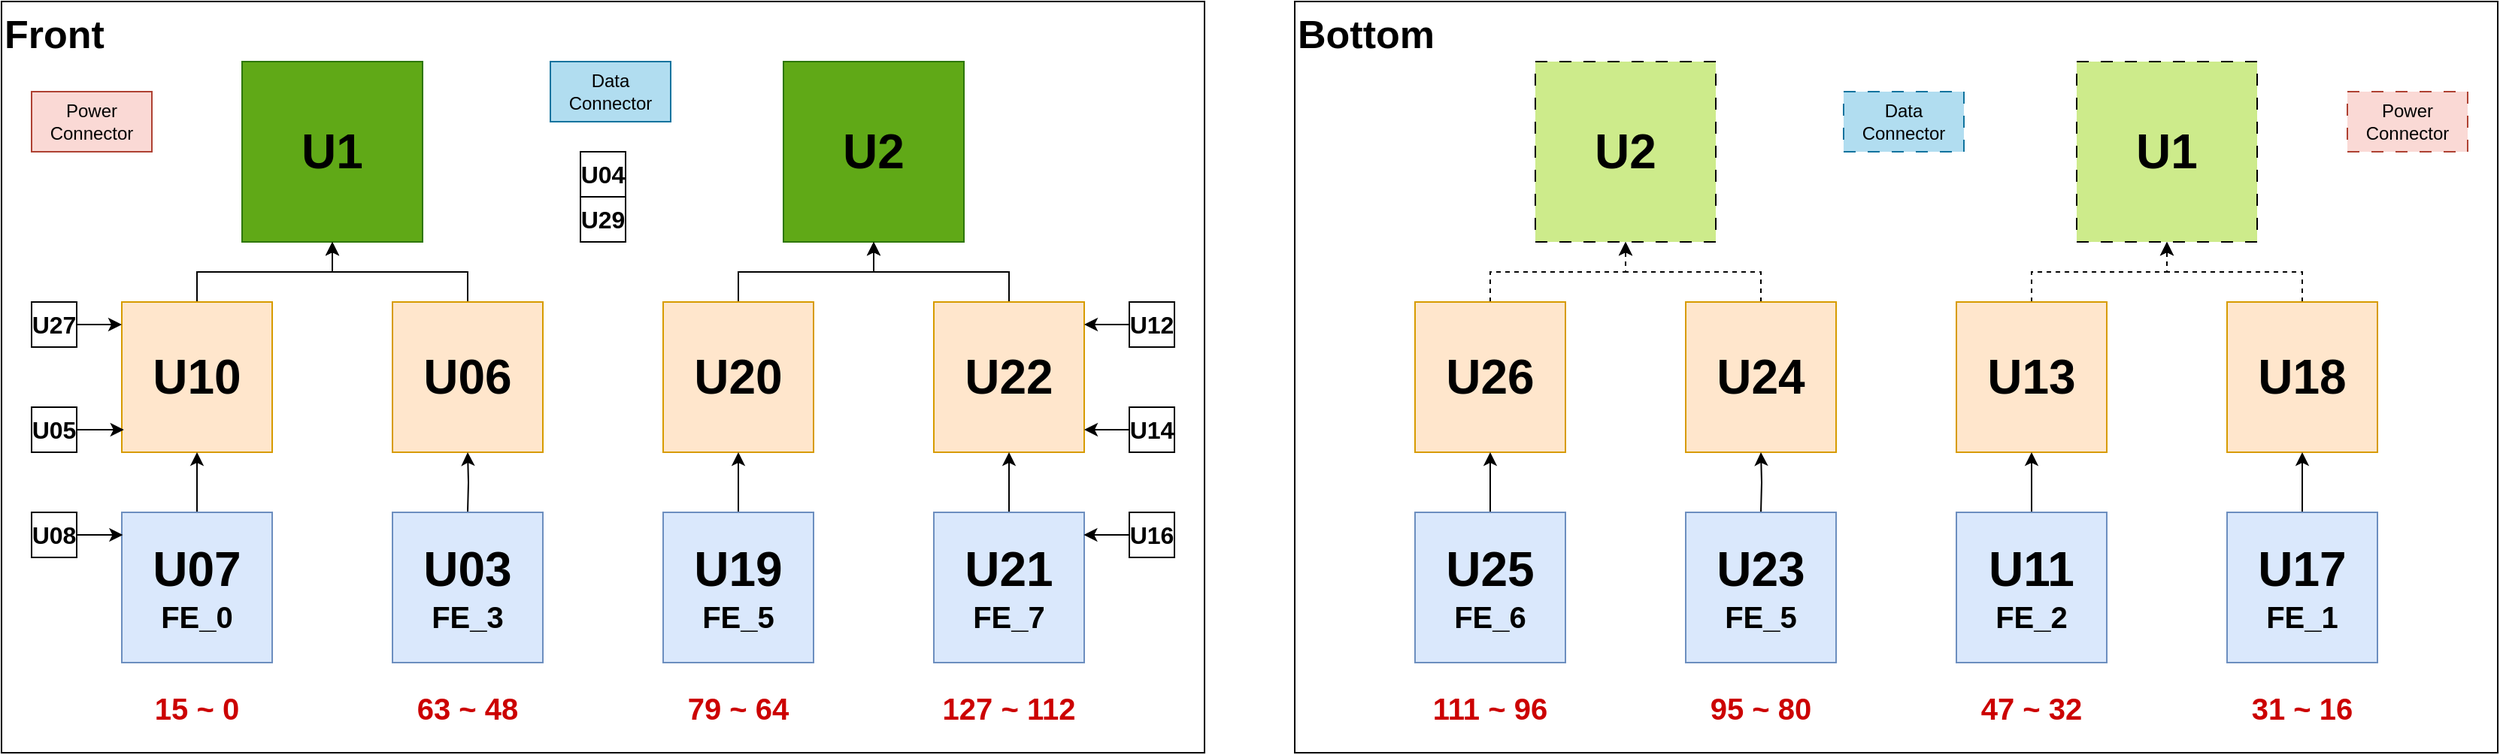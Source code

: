 <mxfile version="28.2.7">
  <diagram name="Page-1" id="tm_okDAMAoybUwAEOYvR">
    <mxGraphModel dx="1130" dy="608" grid="1" gridSize="10" guides="1" tooltips="1" connect="1" arrows="1" fold="1" page="1" pageScale="1" pageWidth="850" pageHeight="1100" math="0" shadow="0">
      <root>
        <mxCell id="0" />
        <mxCell id="1" parent="0" />
        <mxCell id="kyU2B2ZRMLNJrYc_353p-16" value="Front" style="rounded=0;whiteSpace=wrap;html=1;align=left;verticalAlign=top;fontSize=26;fontStyle=1" vertex="1" parent="1">
          <mxGeometry x="20" y="20" width="800" height="500" as="geometry" />
        </mxCell>
        <mxCell id="kyU2B2ZRMLNJrYc_353p-1" value="&lt;font style=&quot;font-size: 32px;&quot;&gt;&lt;b style=&quot;&quot;&gt;U1&lt;/b&gt;&lt;/font&gt;" style="rounded=0;whiteSpace=wrap;html=1;fillColor=#60a917;strokeColor=#2D7600;fontColor=#000000;" vertex="1" parent="1">
          <mxGeometry x="180" y="60" width="120" height="120" as="geometry" />
        </mxCell>
        <mxCell id="kyU2B2ZRMLNJrYc_353p-2" value="&lt;font style=&quot;font-size: 32px;&quot;&gt;&lt;b style=&quot;&quot;&gt;U2&lt;/b&gt;&lt;/font&gt;" style="rounded=0;whiteSpace=wrap;html=1;fillColor=#60a917;strokeColor=#2D7600;fontColor=#000000;" vertex="1" parent="1">
          <mxGeometry x="540" y="60" width="120" height="120" as="geometry" />
        </mxCell>
        <mxCell id="kyU2B2ZRMLNJrYc_353p-41" style="edgeStyle=orthogonalEdgeStyle;rounded=0;orthogonalLoop=1;jettySize=auto;html=1;exitX=0.5;exitY=0;exitDx=0;exitDy=0;entryX=0.5;entryY=1;entryDx=0;entryDy=0;" edge="1" parent="1" source="kyU2B2ZRMLNJrYc_353p-3" target="kyU2B2ZRMLNJrYc_353p-1">
          <mxGeometry relative="1" as="geometry" />
        </mxCell>
        <mxCell id="kyU2B2ZRMLNJrYc_353p-3" value="&lt;font style=&quot;font-size: 32px;&quot;&gt;&lt;b style=&quot;&quot;&gt;U10&lt;/b&gt;&lt;/font&gt;" style="rounded=0;whiteSpace=wrap;html=1;fillColor=#ffe6cc;strokeColor=#d79b00;" vertex="1" parent="1">
          <mxGeometry x="100" y="220" width="100" height="100" as="geometry" />
        </mxCell>
        <mxCell id="kyU2B2ZRMLNJrYc_353p-46" style="edgeStyle=orthogonalEdgeStyle;rounded=0;orthogonalLoop=1;jettySize=auto;html=1;exitX=0.5;exitY=0;exitDx=0;exitDy=0;entryX=0.5;entryY=1;entryDx=0;entryDy=0;" edge="1" parent="1" source="kyU2B2ZRMLNJrYc_353p-4" target="kyU2B2ZRMLNJrYc_353p-1">
          <mxGeometry relative="1" as="geometry" />
        </mxCell>
        <mxCell id="kyU2B2ZRMLNJrYc_353p-4" value="&lt;font style=&quot;font-size: 32px;&quot;&gt;&lt;b style=&quot;&quot;&gt;U06&lt;/b&gt;&lt;/font&gt;" style="rounded=0;whiteSpace=wrap;html=1;fillColor=#ffe6cc;strokeColor=#d79b00;" vertex="1" parent="1">
          <mxGeometry x="280" y="220" width="100" height="100" as="geometry" />
        </mxCell>
        <mxCell id="kyU2B2ZRMLNJrYc_353p-43" style="edgeStyle=orthogonalEdgeStyle;rounded=0;orthogonalLoop=1;jettySize=auto;html=1;exitX=0.5;exitY=0;exitDx=0;exitDy=0;entryX=0.5;entryY=1;entryDx=0;entryDy=0;" edge="1" parent="1" source="kyU2B2ZRMLNJrYc_353p-5" target="kyU2B2ZRMLNJrYc_353p-2">
          <mxGeometry relative="1" as="geometry" />
        </mxCell>
        <mxCell id="kyU2B2ZRMLNJrYc_353p-5" value="&lt;font style=&quot;font-size: 32px;&quot;&gt;&lt;b style=&quot;&quot;&gt;U20&lt;/b&gt;&lt;/font&gt;" style="rounded=0;whiteSpace=wrap;html=1;fillColor=#ffe6cc;strokeColor=#d79b00;" vertex="1" parent="1">
          <mxGeometry x="460" y="220" width="100" height="100" as="geometry" />
        </mxCell>
        <mxCell id="kyU2B2ZRMLNJrYc_353p-45" style="edgeStyle=orthogonalEdgeStyle;rounded=0;orthogonalLoop=1;jettySize=auto;html=1;exitX=0.5;exitY=0;exitDx=0;exitDy=0;entryX=0.5;entryY=1;entryDx=0;entryDy=0;" edge="1" parent="1" source="kyU2B2ZRMLNJrYc_353p-6" target="kyU2B2ZRMLNJrYc_353p-2">
          <mxGeometry relative="1" as="geometry" />
        </mxCell>
        <mxCell id="kyU2B2ZRMLNJrYc_353p-6" value="&lt;font style=&quot;font-size: 32px;&quot;&gt;&lt;b style=&quot;&quot;&gt;U22&lt;/b&gt;&lt;/font&gt;" style="rounded=0;whiteSpace=wrap;html=1;fillColor=#ffe6cc;strokeColor=#d79b00;" vertex="1" parent="1">
          <mxGeometry x="640" y="220" width="100" height="100" as="geometry" />
        </mxCell>
        <mxCell id="kyU2B2ZRMLNJrYc_353p-17" style="edgeStyle=orthogonalEdgeStyle;rounded=0;orthogonalLoop=1;jettySize=auto;html=1;exitX=0.5;exitY=0;exitDx=0;exitDy=0;entryX=0.5;entryY=1;entryDx=0;entryDy=0;" edge="1" parent="1" source="kyU2B2ZRMLNJrYc_353p-7" target="kyU2B2ZRMLNJrYc_353p-3">
          <mxGeometry relative="1" as="geometry" />
        </mxCell>
        <mxCell id="kyU2B2ZRMLNJrYc_353p-7" value="&lt;font style=&quot;font-size: 32px;&quot;&gt;&lt;b style=&quot;&quot;&gt;U07&lt;/b&gt;&lt;/font&gt;&lt;div&gt;&lt;b style=&quot;font-size: 20px; background-color: transparent; color: light-dark(rgb(0, 0, 0), rgb(255, 255, 255));&quot;&gt;FE_0&lt;/b&gt;&lt;/div&gt;" style="rounded=0;whiteSpace=wrap;html=1;fillColor=#dae8fc;strokeColor=#6c8ebf;" vertex="1" parent="1">
          <mxGeometry x="100" y="360" width="100" height="100" as="geometry" />
        </mxCell>
        <mxCell id="kyU2B2ZRMLNJrYc_353p-18" style="edgeStyle=orthogonalEdgeStyle;rounded=0;orthogonalLoop=1;jettySize=auto;html=1;exitX=0.5;exitY=0;exitDx=0;exitDy=0;entryX=0.5;entryY=1;entryDx=0;entryDy=0;" edge="1" parent="1" target="kyU2B2ZRMLNJrYc_353p-4">
          <mxGeometry relative="1" as="geometry">
            <mxPoint x="330" y="360" as="sourcePoint" />
          </mxGeometry>
        </mxCell>
        <mxCell id="kyU2B2ZRMLNJrYc_353p-19" style="edgeStyle=orthogonalEdgeStyle;rounded=0;orthogonalLoop=1;jettySize=auto;html=1;exitX=0.5;exitY=0;exitDx=0;exitDy=0;entryX=0.5;entryY=1;entryDx=0;entryDy=0;" edge="1" parent="1" source="kyU2B2ZRMLNJrYc_353p-9" target="kyU2B2ZRMLNJrYc_353p-5">
          <mxGeometry relative="1" as="geometry" />
        </mxCell>
        <mxCell id="kyU2B2ZRMLNJrYc_353p-9" value="&lt;font style=&quot;font-size: 32px;&quot;&gt;&lt;b style=&quot;&quot;&gt;U19&lt;/b&gt;&lt;/font&gt;&lt;div&gt;&lt;font style=&quot;font-size: 20px;&quot;&gt;&lt;b style=&quot;&quot;&gt;FE_5&lt;/b&gt;&lt;/font&gt;&lt;/div&gt;" style="rounded=0;whiteSpace=wrap;html=1;fillColor=#dae8fc;strokeColor=#6c8ebf;" vertex="1" parent="1">
          <mxGeometry x="460" y="360" width="100" height="100" as="geometry" />
        </mxCell>
        <mxCell id="kyU2B2ZRMLNJrYc_353p-20" style="edgeStyle=orthogonalEdgeStyle;rounded=0;orthogonalLoop=1;jettySize=auto;html=1;exitX=0.5;exitY=0;exitDx=0;exitDy=0;entryX=0.5;entryY=1;entryDx=0;entryDy=0;" edge="1" parent="1" source="kyU2B2ZRMLNJrYc_353p-10" target="kyU2B2ZRMLNJrYc_353p-6">
          <mxGeometry relative="1" as="geometry" />
        </mxCell>
        <mxCell id="kyU2B2ZRMLNJrYc_353p-10" value="&lt;font style=&quot;font-size: 32px;&quot;&gt;&lt;b style=&quot;&quot;&gt;U21&lt;/b&gt;&lt;/font&gt;&lt;div&gt;&lt;font style=&quot;font-size: 20px;&quot;&gt;&lt;b style=&quot;&quot;&gt;FE_7&lt;/b&gt;&lt;/font&gt;&lt;/div&gt;" style="rounded=0;whiteSpace=wrap;html=1;fillColor=#dae8fc;strokeColor=#6c8ebf;" vertex="1" parent="1">
          <mxGeometry x="640" y="360" width="100" height="100" as="geometry" />
        </mxCell>
        <mxCell id="kyU2B2ZRMLNJrYc_353p-11" value="15 ~ 0" style="rounded=0;whiteSpace=wrap;html=1;fontSize=20;fontStyle=1;strokeColor=none;fillColor=none;fontColor=#CC0000;" vertex="1" parent="1">
          <mxGeometry x="70" y="480" width="160" height="20" as="geometry" />
        </mxCell>
        <mxCell id="kyU2B2ZRMLNJrYc_353p-12" value="63 ~ 48" style="rounded=0;whiteSpace=wrap;html=1;fontSize=20;fontStyle=1;strokeColor=none;fillColor=none;fontColor=#CC0000;" vertex="1" parent="1">
          <mxGeometry x="250" y="480" width="160" height="20" as="geometry" />
        </mxCell>
        <mxCell id="kyU2B2ZRMLNJrYc_353p-13" value="79 ~ 64" style="rounded=0;whiteSpace=wrap;html=1;fontSize=20;fontStyle=1;strokeColor=none;fillColor=none;fontColor=#CC0000;" vertex="1" parent="1">
          <mxGeometry x="430" y="480" width="160" height="20" as="geometry" />
        </mxCell>
        <mxCell id="kyU2B2ZRMLNJrYc_353p-14" value="127 ~ 112" style="rounded=0;whiteSpace=wrap;html=1;fontSize=20;fontStyle=1;strokeColor=none;fillColor=none;fontColor=#CC0000;" vertex="1" parent="1">
          <mxGeometry x="610" y="480" width="160" height="20" as="geometry" />
        </mxCell>
        <mxCell id="kyU2B2ZRMLNJrYc_353p-40" value="&lt;font style=&quot;font-size: 32px;&quot;&gt;&lt;b style=&quot;&quot;&gt;U03&lt;/b&gt;&lt;/font&gt;&lt;div&gt;&lt;b style=&quot;font-size: 20px; background-color: transparent; color: light-dark(rgb(0, 0, 0), rgb(255, 255, 255));&quot;&gt;FE_3&lt;/b&gt;&lt;/div&gt;" style="rounded=0;whiteSpace=wrap;html=1;fillColor=#dae8fc;strokeColor=#6c8ebf;" vertex="1" parent="1">
          <mxGeometry x="280" y="360" width="100" height="100" as="geometry" />
        </mxCell>
        <mxCell id="kyU2B2ZRMLNJrYc_353p-47" value="Power Connector" style="rounded=0;whiteSpace=wrap;html=1;fillColor=#fad9d5;strokeColor=#ae4132;" vertex="1" parent="1">
          <mxGeometry x="40" y="80" width="80" height="40" as="geometry" />
        </mxCell>
        <mxCell id="kyU2B2ZRMLNJrYc_353p-48" value="Data Connector" style="rounded=0;whiteSpace=wrap;html=1;fillColor=#b1ddf0;strokeColor=#10739e;" vertex="1" parent="1">
          <mxGeometry x="385" y="60" width="80" height="40" as="geometry" />
        </mxCell>
        <mxCell id="kyU2B2ZRMLNJrYc_353p-49" value="Bottom" style="rounded=0;whiteSpace=wrap;html=1;align=left;verticalAlign=top;fontSize=26;fontStyle=1" vertex="1" parent="1">
          <mxGeometry x="880" y="20" width="800" height="500" as="geometry" />
        </mxCell>
        <mxCell id="kyU2B2ZRMLNJrYc_353p-50" value="&lt;font style=&quot;font-size: 32px;&quot;&gt;&lt;b style=&quot;&quot;&gt;U2&lt;/b&gt;&lt;/font&gt;" style="rounded=0;whiteSpace=wrap;html=1;fillColor=#cdeb8b;strokeColor=default;gradientColor=none;dashed=1;dashPattern=8 8;" vertex="1" parent="1">
          <mxGeometry x="1040" y="60" width="120" height="120" as="geometry" />
        </mxCell>
        <mxCell id="kyU2B2ZRMLNJrYc_353p-51" value="&lt;font style=&quot;font-size: 32px;&quot;&gt;&lt;b style=&quot;&quot;&gt;U1&lt;/b&gt;&lt;/font&gt;" style="rounded=0;whiteSpace=wrap;html=1;fillColor=#cdeb8b;strokeColor=default;gradientColor=none;dashed=1;dashPattern=8 8;" vertex="1" parent="1">
          <mxGeometry x="1400" y="60" width="120" height="120" as="geometry" />
        </mxCell>
        <mxCell id="kyU2B2ZRMLNJrYc_353p-52" style="edgeStyle=orthogonalEdgeStyle;rounded=0;orthogonalLoop=1;jettySize=auto;html=1;exitX=0.5;exitY=0;exitDx=0;exitDy=0;entryX=0.5;entryY=1;entryDx=0;entryDy=0;dashed=1;" edge="1" parent="1" source="kyU2B2ZRMLNJrYc_353p-53" target="kyU2B2ZRMLNJrYc_353p-50">
          <mxGeometry relative="1" as="geometry" />
        </mxCell>
        <mxCell id="kyU2B2ZRMLNJrYc_353p-53" value="&lt;font style=&quot;font-size: 32px;&quot;&gt;&lt;b style=&quot;&quot;&gt;U26&lt;/b&gt;&lt;/font&gt;" style="rounded=0;whiteSpace=wrap;html=1;fillColor=#ffe6cc;strokeColor=#d79b00;" vertex="1" parent="1">
          <mxGeometry x="960" y="220" width="100" height="100" as="geometry" />
        </mxCell>
        <mxCell id="kyU2B2ZRMLNJrYc_353p-54" style="edgeStyle=orthogonalEdgeStyle;rounded=0;orthogonalLoop=1;jettySize=auto;html=1;exitX=0.5;exitY=0;exitDx=0;exitDy=0;entryX=0.5;entryY=1;entryDx=0;entryDy=0;dashed=1;" edge="1" parent="1" source="kyU2B2ZRMLNJrYc_353p-55" target="kyU2B2ZRMLNJrYc_353p-50">
          <mxGeometry relative="1" as="geometry" />
        </mxCell>
        <mxCell id="kyU2B2ZRMLNJrYc_353p-55" value="&lt;font style=&quot;font-size: 32px;&quot;&gt;&lt;b style=&quot;&quot;&gt;U24&lt;/b&gt;&lt;/font&gt;" style="rounded=0;whiteSpace=wrap;html=1;fillColor=#ffe6cc;strokeColor=#d79b00;" vertex="1" parent="1">
          <mxGeometry x="1140" y="220" width="100" height="100" as="geometry" />
        </mxCell>
        <mxCell id="kyU2B2ZRMLNJrYc_353p-56" style="edgeStyle=orthogonalEdgeStyle;rounded=0;orthogonalLoop=1;jettySize=auto;html=1;exitX=0.5;exitY=0;exitDx=0;exitDy=0;entryX=0.5;entryY=1;entryDx=0;entryDy=0;dashed=1;" edge="1" parent="1" source="kyU2B2ZRMLNJrYc_353p-57" target="kyU2B2ZRMLNJrYc_353p-51">
          <mxGeometry relative="1" as="geometry" />
        </mxCell>
        <mxCell id="kyU2B2ZRMLNJrYc_353p-57" value="&lt;font style=&quot;font-size: 32px;&quot;&gt;&lt;b style=&quot;&quot;&gt;U13&lt;/b&gt;&lt;/font&gt;" style="rounded=0;whiteSpace=wrap;html=1;fillColor=#ffe6cc;strokeColor=#d79b00;" vertex="1" parent="1">
          <mxGeometry x="1320" y="220" width="100" height="100" as="geometry" />
        </mxCell>
        <mxCell id="kyU2B2ZRMLNJrYc_353p-58" style="edgeStyle=orthogonalEdgeStyle;rounded=0;orthogonalLoop=1;jettySize=auto;html=1;exitX=0.5;exitY=0;exitDx=0;exitDy=0;entryX=0.5;entryY=1;entryDx=0;entryDy=0;dashed=1;" edge="1" parent="1" source="kyU2B2ZRMLNJrYc_353p-59" target="kyU2B2ZRMLNJrYc_353p-51">
          <mxGeometry relative="1" as="geometry" />
        </mxCell>
        <mxCell id="kyU2B2ZRMLNJrYc_353p-59" value="&lt;font style=&quot;font-size: 32px;&quot;&gt;&lt;b style=&quot;&quot;&gt;U18&lt;/b&gt;&lt;/font&gt;" style="rounded=0;whiteSpace=wrap;html=1;fillColor=#ffe6cc;strokeColor=#d79b00;" vertex="1" parent="1">
          <mxGeometry x="1500" y="220" width="100" height="100" as="geometry" />
        </mxCell>
        <mxCell id="kyU2B2ZRMLNJrYc_353p-60" style="edgeStyle=orthogonalEdgeStyle;rounded=0;orthogonalLoop=1;jettySize=auto;html=1;exitX=0.5;exitY=0;exitDx=0;exitDy=0;entryX=0.5;entryY=1;entryDx=0;entryDy=0;" edge="1" parent="1" source="kyU2B2ZRMLNJrYc_353p-61" target="kyU2B2ZRMLNJrYc_353p-53">
          <mxGeometry relative="1" as="geometry" />
        </mxCell>
        <mxCell id="kyU2B2ZRMLNJrYc_353p-61" value="&lt;font style=&quot;font-size: 32px;&quot;&gt;&lt;b style=&quot;&quot;&gt;U25&lt;/b&gt;&lt;/font&gt;&lt;div&gt;&lt;b style=&quot;background-color: transparent; color: light-dark(rgb(0, 0, 0), rgb(255, 255, 255)); font-size: 20px;&quot;&gt;FE_6&lt;/b&gt;&lt;/div&gt;" style="rounded=0;whiteSpace=wrap;html=1;fillColor=#dae8fc;strokeColor=#6c8ebf;" vertex="1" parent="1">
          <mxGeometry x="960" y="360" width="100" height="100" as="geometry" />
        </mxCell>
        <mxCell id="kyU2B2ZRMLNJrYc_353p-62" style="edgeStyle=orthogonalEdgeStyle;rounded=0;orthogonalLoop=1;jettySize=auto;html=1;exitX=0.5;exitY=0;exitDx=0;exitDy=0;entryX=0.5;entryY=1;entryDx=0;entryDy=0;" edge="1" parent="1" target="kyU2B2ZRMLNJrYc_353p-55">
          <mxGeometry relative="1" as="geometry">
            <mxPoint x="1190" y="360" as="sourcePoint" />
          </mxGeometry>
        </mxCell>
        <mxCell id="kyU2B2ZRMLNJrYc_353p-63" style="edgeStyle=orthogonalEdgeStyle;rounded=0;orthogonalLoop=1;jettySize=auto;html=1;exitX=0.5;exitY=0;exitDx=0;exitDy=0;entryX=0.5;entryY=1;entryDx=0;entryDy=0;" edge="1" parent="1" source="kyU2B2ZRMLNJrYc_353p-64" target="kyU2B2ZRMLNJrYc_353p-57">
          <mxGeometry relative="1" as="geometry" />
        </mxCell>
        <mxCell id="kyU2B2ZRMLNJrYc_353p-64" value="&lt;font style=&quot;font-size: 32px;&quot;&gt;&lt;b style=&quot;&quot;&gt;U11&lt;/b&gt;&lt;/font&gt;&lt;div&gt;&lt;font style=&quot;font-size: 20px;&quot;&gt;&lt;b style=&quot;&quot;&gt;FE_2&lt;/b&gt;&lt;/font&gt;&lt;/div&gt;" style="rounded=0;whiteSpace=wrap;html=1;fillColor=#dae8fc;strokeColor=#6c8ebf;" vertex="1" parent="1">
          <mxGeometry x="1320" y="360" width="100" height="100" as="geometry" />
        </mxCell>
        <mxCell id="kyU2B2ZRMLNJrYc_353p-65" style="edgeStyle=orthogonalEdgeStyle;rounded=0;orthogonalLoop=1;jettySize=auto;html=1;exitX=0.5;exitY=0;exitDx=0;exitDy=0;entryX=0.5;entryY=1;entryDx=0;entryDy=0;" edge="1" parent="1" source="kyU2B2ZRMLNJrYc_353p-66" target="kyU2B2ZRMLNJrYc_353p-59">
          <mxGeometry relative="1" as="geometry" />
        </mxCell>
        <mxCell id="kyU2B2ZRMLNJrYc_353p-66" value="&lt;font style=&quot;font-size: 32px;&quot;&gt;&lt;b style=&quot;&quot;&gt;U17&lt;/b&gt;&lt;/font&gt;&lt;div&gt;&lt;b style=&quot;font-size: 20px; background-color: transparent; color: light-dark(rgb(0, 0, 0), rgb(255, 255, 255));&quot;&gt;FE_1&lt;/b&gt;&lt;/div&gt;" style="rounded=0;whiteSpace=wrap;html=1;fillColor=#dae8fc;strokeColor=#6c8ebf;" vertex="1" parent="1">
          <mxGeometry x="1500" y="360" width="100" height="100" as="geometry" />
        </mxCell>
        <mxCell id="kyU2B2ZRMLNJrYc_353p-67" value="111 ~ 96" style="rounded=0;whiteSpace=wrap;html=1;fontSize=20;fontStyle=1;strokeColor=none;fillColor=none;fontColor=#CC0000;" vertex="1" parent="1">
          <mxGeometry x="930" y="480" width="160" height="20" as="geometry" />
        </mxCell>
        <mxCell id="kyU2B2ZRMLNJrYc_353p-68" value="95 ~ 80" style="rounded=0;whiteSpace=wrap;html=1;fontSize=20;fontStyle=1;strokeColor=none;fillColor=none;fontColor=#CC0000;" vertex="1" parent="1">
          <mxGeometry x="1110" y="480" width="160" height="20" as="geometry" />
        </mxCell>
        <mxCell id="kyU2B2ZRMLNJrYc_353p-69" value="47 ~ 32" style="rounded=0;whiteSpace=wrap;html=1;fontSize=20;fontStyle=1;strokeColor=none;fillColor=none;fontColor=#CC0000;" vertex="1" parent="1">
          <mxGeometry x="1290" y="480" width="160" height="20" as="geometry" />
        </mxCell>
        <mxCell id="kyU2B2ZRMLNJrYc_353p-70" value="31 ~ 16" style="rounded=0;whiteSpace=wrap;html=1;fontSize=20;fontStyle=1;strokeColor=none;fillColor=none;fontColor=#CC0000;" vertex="1" parent="1">
          <mxGeometry x="1470" y="480" width="160" height="20" as="geometry" />
        </mxCell>
        <mxCell id="kyU2B2ZRMLNJrYc_353p-71" value="&lt;font style=&quot;font-size: 32px;&quot;&gt;&lt;b style=&quot;&quot;&gt;U23&lt;/b&gt;&lt;/font&gt;&lt;div&gt;&lt;b style=&quot;font-size: 20px; background-color: transparent; color: light-dark(rgb(0, 0, 0), rgb(255, 255, 255));&quot;&gt;FE_5&lt;/b&gt;&lt;/div&gt;" style="rounded=0;whiteSpace=wrap;html=1;fillColor=#dae8fc;strokeColor=#6c8ebf;" vertex="1" parent="1">
          <mxGeometry x="1140" y="360" width="100" height="100" as="geometry" />
        </mxCell>
        <mxCell id="kyU2B2ZRMLNJrYc_353p-72" value="Power Connector" style="rounded=0;whiteSpace=wrap;html=1;fillColor=#fad9d5;strokeColor=#ae4132;dashed=1;dashPattern=8 8;" vertex="1" parent="1">
          <mxGeometry x="1580" y="80" width="80" height="40" as="geometry" />
        </mxCell>
        <mxCell id="kyU2B2ZRMLNJrYc_353p-73" value="Data Connector" style="rounded=0;whiteSpace=wrap;html=1;fillColor=#b1ddf0;strokeColor=#10739e;dashed=1;dashPattern=8 8;" vertex="1" parent="1">
          <mxGeometry x="1245" y="80" width="80" height="40" as="geometry" />
        </mxCell>
        <mxCell id="kyU2B2ZRMLNJrYc_353p-75" value="U04" style="whiteSpace=wrap;html=1;aspect=fixed;fontSize=16;fontStyle=1" vertex="1" parent="1">
          <mxGeometry x="405" y="120" width="30" height="30" as="geometry" />
        </mxCell>
        <mxCell id="kyU2B2ZRMLNJrYc_353p-76" value="U29" style="whiteSpace=wrap;html=1;aspect=fixed;fontSize=16;fontStyle=1" vertex="1" parent="1">
          <mxGeometry x="405" y="150" width="30" height="30" as="geometry" />
        </mxCell>
        <mxCell id="kyU2B2ZRMLNJrYc_353p-77" value="U27" style="whiteSpace=wrap;html=1;aspect=fixed;fontSize=16;fontStyle=1" vertex="1" parent="1">
          <mxGeometry x="40" y="220" width="30" height="30" as="geometry" />
        </mxCell>
        <mxCell id="kyU2B2ZRMLNJrYc_353p-78" value="U05" style="whiteSpace=wrap;html=1;aspect=fixed;fontSize=16;fontStyle=1" vertex="1" parent="1">
          <mxGeometry x="40" y="290" width="30" height="30" as="geometry" />
        </mxCell>
        <mxCell id="kyU2B2ZRMLNJrYc_353p-79" value="U08" style="whiteSpace=wrap;html=1;aspect=fixed;fontSize=16;fontStyle=1" vertex="1" parent="1">
          <mxGeometry x="40" y="360" width="30" height="30" as="geometry" />
        </mxCell>
        <mxCell id="kyU2B2ZRMLNJrYc_353p-80" value="U12" style="whiteSpace=wrap;html=1;aspect=fixed;fontSize=16;fontStyle=1" vertex="1" parent="1">
          <mxGeometry x="770" y="220" width="30" height="30" as="geometry" />
        </mxCell>
        <mxCell id="kyU2B2ZRMLNJrYc_353p-81" value="U14" style="whiteSpace=wrap;html=1;aspect=fixed;fontSize=16;fontStyle=1" vertex="1" parent="1">
          <mxGeometry x="770" y="290" width="30" height="30" as="geometry" />
        </mxCell>
        <mxCell id="kyU2B2ZRMLNJrYc_353p-82" value="U16" style="whiteSpace=wrap;html=1;aspect=fixed;fontSize=16;fontStyle=1" vertex="1" parent="1">
          <mxGeometry x="770" y="360" width="30" height="30" as="geometry" />
        </mxCell>
        <mxCell id="kyU2B2ZRMLNJrYc_353p-83" style="edgeStyle=orthogonalEdgeStyle;rounded=0;orthogonalLoop=1;jettySize=auto;html=1;exitX=1;exitY=0.5;exitDx=0;exitDy=0;entryX=0;entryY=0.148;entryDx=0;entryDy=0;entryPerimeter=0;" edge="1" parent="1" source="kyU2B2ZRMLNJrYc_353p-77" target="kyU2B2ZRMLNJrYc_353p-3">
          <mxGeometry relative="1" as="geometry" />
        </mxCell>
        <mxCell id="kyU2B2ZRMLNJrYc_353p-84" style="edgeStyle=orthogonalEdgeStyle;rounded=0;orthogonalLoop=1;jettySize=auto;html=1;exitX=1;exitY=0.5;exitDx=0;exitDy=0;entryX=0.014;entryY=0.848;entryDx=0;entryDy=0;entryPerimeter=0;" edge="1" parent="1" source="kyU2B2ZRMLNJrYc_353p-78" target="kyU2B2ZRMLNJrYc_353p-3">
          <mxGeometry relative="1" as="geometry" />
        </mxCell>
        <mxCell id="kyU2B2ZRMLNJrYc_353p-85" style="edgeStyle=orthogonalEdgeStyle;rounded=0;orthogonalLoop=1;jettySize=auto;html=1;exitX=1;exitY=0.5;exitDx=0;exitDy=0;entryX=0.007;entryY=0.145;entryDx=0;entryDy=0;entryPerimeter=0;" edge="1" parent="1" source="kyU2B2ZRMLNJrYc_353p-79" target="kyU2B2ZRMLNJrYc_353p-7">
          <mxGeometry relative="1" as="geometry" />
        </mxCell>
        <mxCell id="kyU2B2ZRMLNJrYc_353p-86" style="edgeStyle=orthogonalEdgeStyle;rounded=0;orthogonalLoop=1;jettySize=auto;html=1;exitX=0;exitY=0.5;exitDx=0;exitDy=0;entryX=1;entryY=0.148;entryDx=0;entryDy=0;entryPerimeter=0;" edge="1" parent="1" source="kyU2B2ZRMLNJrYc_353p-80" target="kyU2B2ZRMLNJrYc_353p-6">
          <mxGeometry relative="1" as="geometry" />
        </mxCell>
        <mxCell id="kyU2B2ZRMLNJrYc_353p-87" style="edgeStyle=orthogonalEdgeStyle;rounded=0;orthogonalLoop=1;jettySize=auto;html=1;exitX=0;exitY=0.5;exitDx=0;exitDy=0;entryX=1;entryY=0.851;entryDx=0;entryDy=0;entryPerimeter=0;" edge="1" parent="1" source="kyU2B2ZRMLNJrYc_353p-81" target="kyU2B2ZRMLNJrYc_353p-6">
          <mxGeometry relative="1" as="geometry" />
        </mxCell>
        <mxCell id="kyU2B2ZRMLNJrYc_353p-88" style="edgeStyle=orthogonalEdgeStyle;rounded=0;orthogonalLoop=1;jettySize=auto;html=1;exitX=0;exitY=0.5;exitDx=0;exitDy=0;entryX=0.997;entryY=0.145;entryDx=0;entryDy=0;entryPerimeter=0;" edge="1" parent="1" source="kyU2B2ZRMLNJrYc_353p-82" target="kyU2B2ZRMLNJrYc_353p-10">
          <mxGeometry relative="1" as="geometry" />
        </mxCell>
      </root>
    </mxGraphModel>
  </diagram>
</mxfile>
